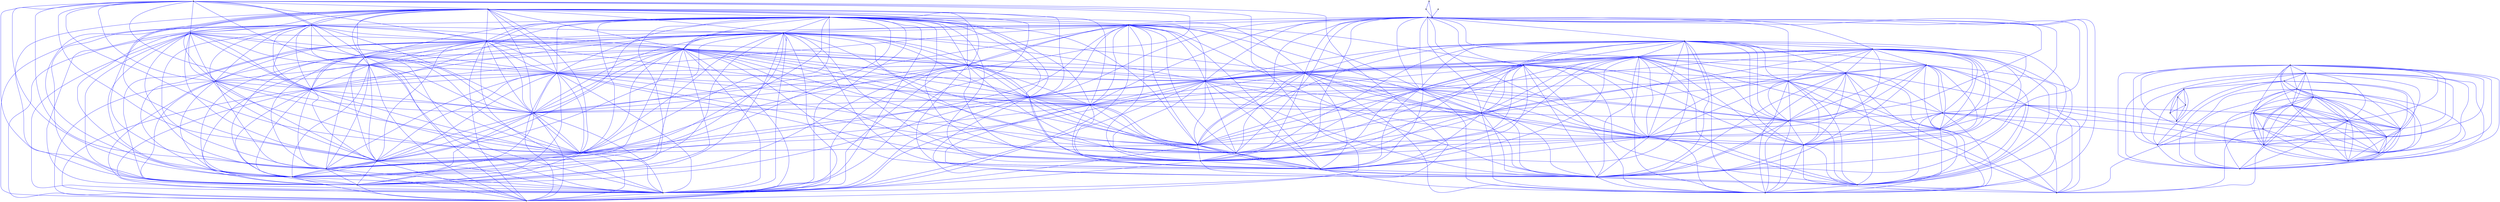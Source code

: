 strict graph PN {
node [shape=point]
edge [color=blue]
"W754083_AF728x90_S1183_Z" --  "W743208_AF160x600_S1_Z"
"W754083_AF728x90_S1183_Z" --  "W754068_AF728x90_S1183_Z"
"W754083_AF728x90_S1183_Z" --  "W766796_AF728x90_S1183_Z"
"W754083_AF728x90_S1183_Z" --  "W763103_AF728x90_S1_Z"
"W754083_AF728x90_S1183_Z" --  "W763115_AF300x250_S1_Z"
"W754083_AF728x90_S1183_Z" --  "W792771_AF300x250_S87_Z"
"W754083_AF728x90_S1183_Z" --  "W777841_AF728x90_S1183_Z"
"W754083_AF728x90_S1183_Z" --  "W776371_AF300x250_S1183_Z"
"W754083_AF728x90_S1183_Z" --  "W786783_AF728x90_S1183_Z"
"W754083_AF728x90_S1183_Z" --  "W763924_AF300x250_S65_Z"
"W754083_AF728x90_S1183_Z" --  "W790721_AF300x250_S1183_Z"
"W754083_AF728x90_S1183_Z" --  "W790275_AF300x250_S1183_Z"
"W754083_AF728x90_S1183_Z" --  "W763477_AF160x600_S1_Z"
"W754083_AF728x90_S1183_Z" --  "W790726_AF300x250_S1183_Z"
"W754083_AF728x90_S1183_Z" --  "W789851_AF728x90_S1183_Z"
"W754083_AF728x90_S1183_Z" --  "W787731_AF300x250_S1183_Z"
"W743208_AF160x600_S1_Z" --  "W796891_AF300x250_S1183_Z"
"W743208_AF160x600_S1_Z" --  "W754068_AF728x90_S1183_Z"
"W743208_AF160x600_S1_Z" --  "W793422_AF160x600_S1183_Z"
"W743208_AF160x600_S1_Z" --  "W766796_AF728x90_S1183_Z"
"W743208_AF160x600_S1_Z" --  "W763103_AF728x90_S1_Z"
"W743208_AF160x600_S1_Z" --  "W799282_AF300x250_S1183_Z"
"W743208_AF160x600_S1_Z" --  "W763115_AF300x250_S1_Z"
"W743208_AF160x600_S1_Z" --  "W755382_AF728x90_S1183_Z"
"W743208_AF160x600_S1_Z" --  "W792771_AF300x250_S87_Z"
"W743208_AF160x600_S1_Z" --  "W725952_AF728x90_S67_Z"
"W743208_AF160x600_S1_Z" --  "W777841_AF728x90_S1183_Z"
"W743208_AF160x600_S1_Z" --  "W765030_AF300x250_S1183_Z"
"W743208_AF160x600_S1_Z" --  "W791263_AF300x250_S1183_Z"
"W743208_AF160x600_S1_Z" --  "W776371_AF300x250_S1183_Z"
"W743208_AF160x600_S1_Z" --  "W786783_AF728x90_S1183_Z"
"W743208_AF160x600_S1_Z" --  "W763924_AF300x250_S65_Z"
"W743208_AF160x600_S1_Z" --  "W790721_AF300x250_S1183_Z"
"W743208_AF160x600_S1_Z" --  "W790275_AF300x250_S1183_Z"
"W743208_AF160x600_S1_Z" --  "W763477_AF160x600_S1_Z"
"W743208_AF160x600_S1_Z" --  "W790726_AF300x250_S1183_Z"
"W743208_AF160x600_S1_Z" --  "W789851_AF728x90_S1183_Z"
"W743208_AF160x600_S1_Z" --  "W787731_AF300x250_S1183_Z"
"W796891_AF300x250_S1183_Z" --  "W764210_AF728x90_S1183_Z"
"W796891_AF300x250_S1183_Z" --  "W754068_AF728x90_S1183_Z"
"W796891_AF300x250_S1183_Z" --  "W793422_AF160x600_S1183_Z"
"W796891_AF300x250_S1183_Z" --  "W763103_AF728x90_S1_Z"
"W796891_AF300x250_S1183_Z" --  "W799282_AF300x250_S1183_Z"
"W796891_AF300x250_S1183_Z" --  "W763115_AF300x250_S1_Z"
"W796891_AF300x250_S1183_Z" --  "W755382_AF728x90_S1183_Z"
"W796891_AF300x250_S1183_Z" --  "W792771_AF300x250_S87_Z"
"W796891_AF300x250_S1183_Z" --  "W725952_AF728x90_S67_Z"
"W796891_AF300x250_S1183_Z" --  "W757465_AF160x600_S1183_Z"
"W796891_AF300x250_S1183_Z" --  "W767669_AF300x250_S1183_Z"
"W796891_AF300x250_S1183_Z" --  "W765030_AF300x250_S1183_Z"
"W796891_AF300x250_S1183_Z" --  "W791263_AF300x250_S1183_Z"
"W796891_AF300x250_S1183_Z" --  "W764271_AF728x90_S83_Z"
"W796891_AF300x250_S1183_Z" --  "W776371_AF300x250_S1183_Z"
"W796891_AF300x250_S1183_Z" --  "W763097_AF728x90_S84_Z"
"W796891_AF300x250_S1183_Z" --  "W725952_AF728x90_S66_Z"
"W796891_AF300x250_S1183_Z" --  "W786783_AF728x90_S1183_Z"
"W796891_AF300x250_S1183_Z" --  "W764271_AF728x90_S81_Z"
"W796891_AF300x250_S1183_Z" --  "W763924_AF300x250_S65_Z"
"W796891_AF300x250_S1183_Z" --  "W790721_AF300x250_S1183_Z"
"W796891_AF300x250_S1183_Z" --  "W790275_AF300x250_S1183_Z"
"W796891_AF300x250_S1183_Z" --  "W763477_AF160x600_S1_Z"
"W796891_AF300x250_S1183_Z" --  "W790726_AF300x250_S1183_Z"
"W796891_AF300x250_S1183_Z" --  "W789851_AF728x90_S1183_Z"
"W796891_AF300x250_S1183_Z" --  "W787731_AF300x250_S1183_Z"
"W740024_AF300x250_S82_Z" --  "W764210_AF728x90_S1183_Z"
"W740024_AF300x250_S82_Z" --  "W801621_AF728x90_S1183_Z"
"W740024_AF300x250_S82_Z" --  "W743206_AF300x250_S272_Z"
"W740024_AF300x250_S82_Z" --  "W789109_AF160x600_S81_Z"
"W740024_AF300x250_S82_Z" --  "W793424_AF728x90_S87_Z"
"W740024_AF300x250_S82_Z" --  "W749715_AF160x600_S1183_Z"
"W740024_AF300x250_S82_Z" --  "W755382_AF728x90_S1183_Z"
"W740024_AF300x250_S82_Z" --  "W757465_AF160x600_S1183_Z"
"W740024_AF300x250_S82_Z" --  "W767669_AF300x250_S1183_Z"
"W740024_AF300x250_S82_Z" --  "W806975_AF160x600_S1183_Z"
"W740024_AF300x250_S82_Z" --  "W765030_AF300x250_S1183_Z"
"W740024_AF300x250_S82_Z" --  "W791263_AF300x250_S1183_Z"
"W740024_AF300x250_S82_Z" --  "W717866_AF160x600_S1_Z"
"W740024_AF300x250_S82_Z" --  "W705536_AF300x250_S1_Z"
"W740024_AF300x250_S82_Z" --  "W735790_AF160x600_S1183_Z"
"W740024_AF300x250_S82_Z" --  "W764271_AF728x90_S83_Z"
"W740024_AF300x250_S82_Z" --  "W763097_AF728x90_S84_Z"
"W740024_AF300x250_S82_Z" --  "W725952_AF728x90_S66_Z"
"W740024_AF300x250_S82_Z" --  "W772559_AF728x90_S1183_Z"
"W740024_AF300x250_S82_Z" --  "W764271_AF728x90_S81_Z"
"W740024_AF300x250_S82_Z" --  "W784478_AF300x250_S1183_Z"
"W740024_AF300x250_S82_Z" --  "W790019_AF728x90_S87_Z"
"W740024_AF300x250_S82_Z" --  "W783616_AF300x250_S1183_Z"
"W764210_AF728x90_S1183_Z" --  "W793422_AF160x600_S1183_Z"
"W764210_AF728x90_S1183_Z" --  "W763103_AF728x90_S1_Z"
"W764210_AF728x90_S1183_Z" --  "W793424_AF728x90_S87_Z"
"W764210_AF728x90_S1183_Z" --  "W799282_AF300x250_S1183_Z"
"W764210_AF728x90_S1183_Z" --  "W755382_AF728x90_S1183_Z"
"W764210_AF728x90_S1183_Z" --  "W725952_AF728x90_S67_Z"
"W764210_AF728x90_S1183_Z" --  "W757465_AF160x600_S1183_Z"
"W764210_AF728x90_S1183_Z" --  "W767669_AF300x250_S1183_Z"
"W764210_AF728x90_S1183_Z" --  "W806975_AF160x600_S1183_Z"
"W764210_AF728x90_S1183_Z" --  "W765030_AF300x250_S1183_Z"
"W764210_AF728x90_S1183_Z" --  "W791263_AF300x250_S1183_Z"
"W764210_AF728x90_S1183_Z" --  "W717866_AF160x600_S1_Z"
"W764210_AF728x90_S1183_Z" --  "W764271_AF728x90_S83_Z"
"W764210_AF728x90_S1183_Z" --  "W763097_AF728x90_S84_Z"
"W764210_AF728x90_S1183_Z" --  "W725952_AF728x90_S66_Z"
"W764210_AF728x90_S1183_Z" --  "W786783_AF728x90_S1183_Z"
"W764210_AF728x90_S1183_Z" --  "W764271_AF728x90_S81_Z"
"W764210_AF728x90_S1183_Z" --  "W763924_AF300x250_S65_Z"
"W764210_AF728x90_S1183_Z" --  "W784478_AF300x250_S1183_Z"
"W764210_AF728x90_S1183_Z" --  "W789851_AF728x90_S1183_Z"
"W801621_AF728x90_S1183_Z" --  "W743206_AF300x250_S272_Z"
"W801621_AF728x90_S1183_Z" --  "W789109_AF160x600_S81_Z"
"W801621_AF728x90_S1183_Z" --  "W763098_AF300x250_S1_Z"
"W801621_AF728x90_S1183_Z" --  "W793424_AF728x90_S87_Z"
"W801621_AF728x90_S1183_Z" --  "W778138_AF160x600_S1183_Z"
"W801621_AF728x90_S1183_Z" --  "W749715_AF160x600_S1183_Z"
"W801621_AF728x90_S1183_Z" --  "W757465_AF160x600_S1183_Z"
"W801621_AF728x90_S1183_Z" --  "W767669_AF300x250_S1183_Z"
"W801621_AF728x90_S1183_Z" --  "W806975_AF160x600_S1183_Z"
"W801621_AF728x90_S1183_Z" --  "W717866_AF160x600_S1_Z"
"W801621_AF728x90_S1183_Z" --  "W705536_AF300x250_S1_Z"
"W801621_AF728x90_S1183_Z" --  "W764271_AF728x90_S84_Z"
"W801621_AF728x90_S1183_Z" --  "W735790_AF160x600_S1183_Z"
"W801621_AF728x90_S1183_Z" --  "W764271_AF728x90_S83_Z"
"W801621_AF728x90_S1183_Z" --  "W763097_AF728x90_S84_Z"
"W801621_AF728x90_S1183_Z" --  "W725952_AF728x90_S66_Z"
"W801621_AF728x90_S1183_Z" --  "W772559_AF728x90_S1183_Z"
"W801621_AF728x90_S1183_Z" --  "W764271_AF728x90_S81_Z"
"W801621_AF728x90_S1183_Z" --  "W784478_AF300x250_S1183_Z"
"W801621_AF728x90_S1183_Z" --  "W790019_AF728x90_S87_Z"
"W801621_AF728x90_S1183_Z" --  "W783616_AF300x250_S1183_Z"
"W743206_AF300x250_S272_Z" --  "W789109_AF160x600_S81_Z"
"W743206_AF300x250_S272_Z" --  "W763098_AF300x250_S1_Z"
"W743206_AF300x250_S272_Z" --  "W793424_AF728x90_S87_Z"
"W743206_AF300x250_S272_Z" --  "W778138_AF160x600_S1183_Z"
"W743206_AF300x250_S272_Z" --  "W749715_AF160x600_S1183_Z"
"W743206_AF300x250_S272_Z" --  "W757465_AF160x600_S1183_Z"
"W743206_AF300x250_S272_Z" --  "W806975_AF160x600_S1183_Z"
"W743206_AF300x250_S272_Z" --  "W789641_AF300x250_S1183_Z"
"W743206_AF300x250_S272_Z" --  "W717866_AF160x600_S1_Z"
"W743206_AF300x250_S272_Z" --  "W705536_AF300x250_S1_Z"
"W743206_AF300x250_S272_Z" --  "W764271_AF728x90_S84_Z"
"W743206_AF300x250_S272_Z" --  "W735790_AF160x600_S1183_Z"
"W743206_AF300x250_S272_Z" --  "W772559_AF728x90_S1183_Z"
"W743206_AF300x250_S272_Z" --  "W784478_AF300x250_S1183_Z"
"W743206_AF300x250_S272_Z" --  "W790019_AF728x90_S87_Z"
"W743206_AF300x250_S272_Z" --  "W783616_AF300x250_S1183_Z"
"W754068_AF728x90_S1183_Z" --  "W793422_AF160x600_S1183_Z"
"W754068_AF728x90_S1183_Z" --  "W766796_AF728x90_S1183_Z"
"W754068_AF728x90_S1183_Z" --  "W763103_AF728x90_S1_Z"
"W754068_AF728x90_S1183_Z" --  "W799282_AF300x250_S1183_Z"
"W754068_AF728x90_S1183_Z" --  "W763115_AF300x250_S1_Z"
"W754068_AF728x90_S1183_Z" --  "W792771_AF300x250_S87_Z"
"W754068_AF728x90_S1183_Z" --  "W725952_AF728x90_S67_Z"
"W754068_AF728x90_S1183_Z" --  "W777841_AF728x90_S1183_Z"
"W754068_AF728x90_S1183_Z" --  "W776371_AF300x250_S1183_Z"
"W754068_AF728x90_S1183_Z" --  "W786783_AF728x90_S1183_Z"
"W754068_AF728x90_S1183_Z" --  "W763924_AF300x250_S65_Z"
"W754068_AF728x90_S1183_Z" --  "W790721_AF300x250_S1183_Z"
"W754068_AF728x90_S1183_Z" --  "W790275_AF300x250_S1183_Z"
"W754068_AF728x90_S1183_Z" --  "W763477_AF160x600_S1_Z"
"W754068_AF728x90_S1183_Z" --  "W790726_AF300x250_S1183_Z"
"W754068_AF728x90_S1183_Z" --  "W789851_AF728x90_S1183_Z"
"W754068_AF728x90_S1183_Z" --  "W787731_AF300x250_S1183_Z"
"W793422_AF160x600_S1183_Z" --  "W763103_AF728x90_S1_Z"
"W793422_AF160x600_S1183_Z" --  "W799282_AF300x250_S1183_Z"
"W793422_AF160x600_S1183_Z" --  "W763115_AF300x250_S1_Z"
"W793422_AF160x600_S1183_Z" --  "W755382_AF728x90_S1183_Z"
"W793422_AF160x600_S1183_Z" --  "W792771_AF300x250_S87_Z"
"W793422_AF160x600_S1183_Z" --  "W725952_AF728x90_S67_Z"
"W793422_AF160x600_S1183_Z" --  "W757465_AF160x600_S1183_Z"
"W793422_AF160x600_S1183_Z" --  "W767669_AF300x250_S1183_Z"
"W793422_AF160x600_S1183_Z" --  "W765030_AF300x250_S1183_Z"
"W793422_AF160x600_S1183_Z" --  "W791263_AF300x250_S1183_Z"
"W793422_AF160x600_S1183_Z" --  "W764271_AF728x90_S83_Z"
"W793422_AF160x600_S1183_Z" --  "W776371_AF300x250_S1183_Z"
"W793422_AF160x600_S1183_Z" --  "W763097_AF728x90_S84_Z"
"W793422_AF160x600_S1183_Z" --  "W725952_AF728x90_S66_Z"
"W793422_AF160x600_S1183_Z" --  "W786783_AF728x90_S1183_Z"
"W793422_AF160x600_S1183_Z" --  "W764271_AF728x90_S81_Z"
"W793422_AF160x600_S1183_Z" --  "W763924_AF300x250_S65_Z"
"W793422_AF160x600_S1183_Z" --  "W790721_AF300x250_S1183_Z"
"W793422_AF160x600_S1183_Z" --  "W790275_AF300x250_S1183_Z"
"W793422_AF160x600_S1183_Z" --  "W763477_AF160x600_S1_Z"
"W793422_AF160x600_S1183_Z" --  "W790726_AF300x250_S1183_Z"
"W793422_AF160x600_S1183_Z" --  "W789851_AF728x90_S1183_Z"
"W793422_AF160x600_S1183_Z" --  "W787731_AF300x250_S1183_Z"
"W790505_AF160x600_S87_Z" --  "W793283_AF300x250_S1183_Z"
"W790505_AF160x600_S87_Z" --  "W793079_AF728x90_S87_Z"
"W790505_AF160x600_S87_Z" --  "W762499_AF300x250_S1_Z"
"W790505_AF160x600_S87_Z" --  "W792382_AF160x600_S1183_Z"
"W790505_AF160x600_S87_Z" --  "W735792_AF728x90_S1183_Z"
"W790505_AF160x600_S87_Z" --  "W743206_AF300x250_S246_Z"
"W790505_AF160x600_S87_Z" --  "W747992_AF300x250_S1183_Z"
"W790505_AF160x600_S87_Z" --  "W781892_AF160x600_S1183_Z"
"W790505_AF160x600_S87_Z" --  "W771444_AF300x250_S87_Z"
"W790505_AF160x600_S87_Z" --  "W784477_AF300x250_S1183_Z"
"W790505_AF160x600_S87_Z" --  "W763924_AF300x250_S66_Z"
"W790505_AF160x600_S87_Z" --  "W790665_AF300x250_S1183_Z"
"W790505_AF160x600_S87_Z" --  "W782419_AF160x600_S1183_Z"
"W789109_AF160x600_S81_Z" --  "W763098_AF300x250_S1_Z"
"W789109_AF160x600_S81_Z" --  "W793424_AF728x90_S87_Z"
"W789109_AF160x600_S81_Z" --  "W778138_AF160x600_S1183_Z"
"W789109_AF160x600_S81_Z" --  "W749715_AF160x600_S1183_Z"
"W789109_AF160x600_S81_Z" --  "W757465_AF160x600_S1183_Z"
"W789109_AF160x600_S81_Z" --  "W767669_AF300x250_S1183_Z"
"W789109_AF160x600_S81_Z" --  "W806975_AF160x600_S1183_Z"
"W789109_AF160x600_S81_Z" --  "W717866_AF160x600_S1_Z"
"W789109_AF160x600_S81_Z" --  "W705536_AF300x250_S1_Z"
"W789109_AF160x600_S81_Z" --  "W764271_AF728x90_S84_Z"
"W789109_AF160x600_S81_Z" --  "W735790_AF160x600_S1183_Z"
"W789109_AF160x600_S81_Z" --  "W764271_AF728x90_S83_Z"
"W789109_AF160x600_S81_Z" --  "W763097_AF728x90_S84_Z"
"W789109_AF160x600_S81_Z" --  "W725952_AF728x90_S66_Z"
"W789109_AF160x600_S81_Z" --  "W772559_AF728x90_S1183_Z"
"W789109_AF160x600_S81_Z" --  "W764271_AF728x90_S81_Z"
"W789109_AF160x600_S81_Z" --  "W784478_AF300x250_S1183_Z"
"W789109_AF160x600_S81_Z" --  "W790019_AF728x90_S87_Z"
"W789109_AF160x600_S81_Z" --  "W783616_AF300x250_S1183_Z"
"W793283_AF300x250_S1183_Z" --  "W762498_AF300x250_S1_Z"
"W793283_AF300x250_S1183_Z" --  "W793079_AF728x90_S87_Z"
"W793283_AF300x250_S1183_Z" --  "W762499_AF300x250_S1_Z"
"W793283_AF300x250_S1183_Z" --  "W792382_AF160x600_S1183_Z"
"W793283_AF300x250_S1183_Z" --  "W803404_AF300x250_S1235_Z"
"W793283_AF300x250_S1183_Z" --  "W743206_AF300x250_S246_Z"
"W793283_AF300x250_S1183_Z" --  "W747992_AF300x250_S1183_Z"
"W793283_AF300x250_S1183_Z" --  "W781892_AF160x600_S1183_Z"
"W793283_AF300x250_S1183_Z" --  "W784477_AF300x250_S1183_Z"
"W793283_AF300x250_S1183_Z" --  "W763924_AF300x250_S66_Z"
"W793283_AF300x250_S1183_Z" --  "W790665_AF300x250_S1183_Z"
"W793283_AF300x250_S1183_Z" --  "W782419_AF160x600_S1183_Z"
"W762498_AF300x250_S1_Z" --  "W793079_AF728x90_S87_Z"
"W762498_AF300x250_S1_Z" --  "W803404_AF300x250_S1235_Z"
"W762498_AF300x250_S1_Z" --  "W747992_AF300x250_S1183_Z"
"W762498_AF300x250_S1_Z" --  "W781892_AF160x600_S1183_Z"
"W762498_AF300x250_S1_Z" --  "W784477_AF300x250_S1183_Z"
"W762498_AF300x250_S1_Z" --  "W782419_AF160x600_S1183_Z"
"W793079_AF728x90_S87_Z" --  "W762499_AF300x250_S1_Z"
"W793079_AF728x90_S87_Z" --  "W792382_AF160x600_S1183_Z"
"W793079_AF728x90_S87_Z" --  "W735792_AF728x90_S1183_Z"
"W793079_AF728x90_S87_Z" --  "W743206_AF300x250_S246_Z"
"W793079_AF728x90_S87_Z" --  "W747992_AF300x250_S1183_Z"
"W793079_AF728x90_S87_Z" --  "W781892_AF160x600_S1183_Z"
"W793079_AF728x90_S87_Z" --  "W771444_AF300x250_S87_Z"
"W793079_AF728x90_S87_Z" --  "W784477_AF300x250_S1183_Z"
"W793079_AF728x90_S87_Z" --  "W763924_AF300x250_S66_Z"
"W793079_AF728x90_S87_Z" --  "W790665_AF300x250_S1183_Z"
"W793079_AF728x90_S87_Z" --  "W782419_AF160x600_S1183_Z"
"W763098_AF300x250_S1_Z" --  "W778138_AF160x600_S1183_Z"
"W763098_AF300x250_S1_Z" --  "W762497_AF300x250_S1183_Z"
"W763098_AF300x250_S1_Z" --  "W749715_AF160x600_S1183_Z"
"W763098_AF300x250_S1_Z" --  "W789641_AF300x250_S1183_Z"
"W763098_AF300x250_S1_Z" --  "W705536_AF300x250_S1_Z"
"W763098_AF300x250_S1_Z" --  "W764271_AF728x90_S84_Z"
"W763098_AF300x250_S1_Z" --  "W735790_AF160x600_S1183_Z"
"W763098_AF300x250_S1_Z" --  "W772559_AF728x90_S1183_Z"
"W763098_AF300x250_S1_Z" --  "W784478_AF300x250_S1183_Z"
"W763098_AF300x250_S1_Z" --  "W790019_AF728x90_S87_Z"
"W763098_AF300x250_S1_Z" --  "W783616_AF300x250_S1183_Z"
"W763098_AF300x250_S1_Z" --  "W755383_AF300x250_S1183_Z"
"W766796_AF728x90_S1183_Z" --  "W763103_AF728x90_S1_Z"
"W766796_AF728x90_S1183_Z" --  "W763115_AF300x250_S1_Z"
"W766796_AF728x90_S1183_Z" --  "W792771_AF300x250_S87_Z"
"W766796_AF728x90_S1183_Z" --  "W725952_AF728x90_S67_Z"
"W766796_AF728x90_S1183_Z" --  "W777841_AF728x90_S1183_Z"
"W766796_AF728x90_S1183_Z" --  "W776371_AF300x250_S1183_Z"
"W766796_AF728x90_S1183_Z" --  "W786783_AF728x90_S1183_Z"
"W766796_AF728x90_S1183_Z" --  "W763924_AF300x250_S65_Z"
"W766796_AF728x90_S1183_Z" --  "W790721_AF300x250_S1183_Z"
"W766796_AF728x90_S1183_Z" --  "W790275_AF300x250_S1183_Z"
"W766796_AF728x90_S1183_Z" --  "W763477_AF160x600_S1_Z"
"W766796_AF728x90_S1183_Z" --  "W790726_AF300x250_S1183_Z"
"W766796_AF728x90_S1183_Z" --  "W789851_AF728x90_S1183_Z"
"W766796_AF728x90_S1183_Z" --  "W787731_AF300x250_S1183_Z"
"W763103_AF728x90_S1_Z" --  "W799282_AF300x250_S1183_Z"
"W763103_AF728x90_S1_Z" --  "W763115_AF300x250_S1_Z"
"W763103_AF728x90_S1_Z" --  "W755382_AF728x90_S1183_Z"
"W763103_AF728x90_S1_Z" --  "W792771_AF300x250_S87_Z"
"W763103_AF728x90_S1_Z" --  "W725952_AF728x90_S67_Z"
"W763103_AF728x90_S1_Z" --  "W777841_AF728x90_S1183_Z"
"W763103_AF728x90_S1_Z" --  "W765030_AF300x250_S1183_Z"
"W763103_AF728x90_S1_Z" --  "W791263_AF300x250_S1183_Z"
"W763103_AF728x90_S1_Z" --  "W776371_AF300x250_S1183_Z"
"W763103_AF728x90_S1_Z" --  "W786783_AF728x90_S1183_Z"
"W763103_AF728x90_S1_Z" --  "W763924_AF300x250_S65_Z"
"W763103_AF728x90_S1_Z" --  "W790721_AF300x250_S1183_Z"
"W763103_AF728x90_S1_Z" --  "W790275_AF300x250_S1183_Z"
"W763103_AF728x90_S1_Z" --  "W763477_AF160x600_S1_Z"
"W763103_AF728x90_S1_Z" --  "W790726_AF300x250_S1183_Z"
"W763103_AF728x90_S1_Z" --  "W789851_AF728x90_S1183_Z"
"W763103_AF728x90_S1_Z" --  "W787731_AF300x250_S1183_Z"
"W793424_AF728x90_S87_Z" --  "W749715_AF160x600_S1183_Z"
"W793424_AF728x90_S87_Z" --  "W757465_AF160x600_S1183_Z"
"W793424_AF728x90_S87_Z" --  "W767669_AF300x250_S1183_Z"
"W793424_AF728x90_S87_Z" --  "W806975_AF160x600_S1183_Z"
"W793424_AF728x90_S87_Z" --  "W765030_AF300x250_S1183_Z"
"W793424_AF728x90_S87_Z" --  "W791263_AF300x250_S1183_Z"
"W793424_AF728x90_S87_Z" --  "W717866_AF160x600_S1_Z"
"W793424_AF728x90_S87_Z" --  "W705536_AF300x250_S1_Z"
"W793424_AF728x90_S87_Z" --  "W735790_AF160x600_S1183_Z"
"W793424_AF728x90_S87_Z" --  "W764271_AF728x90_S83_Z"
"W793424_AF728x90_S87_Z" --  "W763097_AF728x90_S84_Z"
"W793424_AF728x90_S87_Z" --  "W725952_AF728x90_S66_Z"
"W793424_AF728x90_S87_Z" --  "W772559_AF728x90_S1183_Z"
"W793424_AF728x90_S87_Z" --  "W764271_AF728x90_S81_Z"
"W793424_AF728x90_S87_Z" --  "W784478_AF300x250_S1183_Z"
"W793424_AF728x90_S87_Z" --  "W790019_AF728x90_S87_Z"
"W793424_AF728x90_S87_Z" --  "W783616_AF300x250_S1183_Z"
"W799282_AF300x250_S1183_Z" --  "W763115_AF300x250_S1_Z"
"W799282_AF300x250_S1183_Z" --  "W755382_AF728x90_S1183_Z"
"W799282_AF300x250_S1183_Z" --  "W792771_AF300x250_S87_Z"
"W799282_AF300x250_S1183_Z" --  "W725952_AF728x90_S67_Z"
"W799282_AF300x250_S1183_Z" --  "W757465_AF160x600_S1183_Z"
"W799282_AF300x250_S1183_Z" --  "W767669_AF300x250_S1183_Z"
"W799282_AF300x250_S1183_Z" --  "W765030_AF300x250_S1183_Z"
"W799282_AF300x250_S1183_Z" --  "W791263_AF300x250_S1183_Z"
"W799282_AF300x250_S1183_Z" --  "W764271_AF728x90_S83_Z"
"W799282_AF300x250_S1183_Z" --  "W776371_AF300x250_S1183_Z"
"W799282_AF300x250_S1183_Z" --  "W763097_AF728x90_S84_Z"
"W799282_AF300x250_S1183_Z" --  "W725952_AF728x90_S66_Z"
"W799282_AF300x250_S1183_Z" --  "W786783_AF728x90_S1183_Z"
"W799282_AF300x250_S1183_Z" --  "W764271_AF728x90_S81_Z"
"W799282_AF300x250_S1183_Z" --  "W763924_AF300x250_S65_Z"
"W799282_AF300x250_S1183_Z" --  "W790721_AF300x250_S1183_Z"
"W799282_AF300x250_S1183_Z" --  "W790275_AF300x250_S1183_Z"
"W799282_AF300x250_S1183_Z" --  "W763477_AF160x600_S1_Z"
"W799282_AF300x250_S1183_Z" --  "W790726_AF300x250_S1183_Z"
"W799282_AF300x250_S1183_Z" --  "W789851_AF728x90_S1183_Z"
"W799282_AF300x250_S1183_Z" --  "W787731_AF300x250_S1183_Z"
"W763115_AF300x250_S1_Z" --  "W792771_AF300x250_S87_Z"
"W763115_AF300x250_S1_Z" --  "W725952_AF728x90_S67_Z"
"W763115_AF300x250_S1_Z" --  "W777841_AF728x90_S1183_Z"
"W763115_AF300x250_S1_Z" --  "W776371_AF300x250_S1183_Z"
"W763115_AF300x250_S1_Z" --  "W786783_AF728x90_S1183_Z"
"W763115_AF300x250_S1_Z" --  "W763924_AF300x250_S65_Z"
"W763115_AF300x250_S1_Z" --  "W790721_AF300x250_S1183_Z"
"W763115_AF300x250_S1_Z" --  "W790275_AF300x250_S1183_Z"
"W763115_AF300x250_S1_Z" --  "W763477_AF160x600_S1_Z"
"W763115_AF300x250_S1_Z" --  "W790726_AF300x250_S1183_Z"
"W763115_AF300x250_S1_Z" --  "W789851_AF728x90_S1183_Z"
"W763115_AF300x250_S1_Z" --  "W787731_AF300x250_S1183_Z"
"W762499_AF300x250_S1_Z" --  "W792382_AF160x600_S1183_Z"
"W762499_AF300x250_S1_Z" --  "W735792_AF728x90_S1183_Z"
"W762499_AF300x250_S1_Z" --  "W743206_AF300x250_S246_Z"
"W762499_AF300x250_S1_Z" --  "W747992_AF300x250_S1183_Z"
"W762499_AF300x250_S1_Z" --  "W754300_AF300x250_S1_Z"
"W762499_AF300x250_S1_Z" --  "W781892_AF160x600_S1183_Z"
"W762499_AF300x250_S1_Z" --  "W771444_AF300x250_S87_Z"
"W762499_AF300x250_S1_Z" --  "W763924_AF300x250_S66_Z"
"W762499_AF300x250_S1_Z" --  "W790665_AF300x250_S1183_Z"
"W762499_AF300x250_S1_Z" --  "W782419_AF160x600_S1183_Z"
"W792382_AF160x600_S1183_Z" --  "W735792_AF728x90_S1183_Z"
"W792382_AF160x600_S1183_Z" --  "W743206_AF300x250_S246_Z"
"W792382_AF160x600_S1183_Z" --  "W747992_AF300x250_S1183_Z"
"W792382_AF160x600_S1183_Z" --  "W754300_AF300x250_S1_Z"
"W792382_AF160x600_S1183_Z" --  "W781892_AF160x600_S1183_Z"
"W792382_AF160x600_S1183_Z" --  "W771444_AF300x250_S87_Z"
"W792382_AF160x600_S1183_Z" --  "W763924_AF300x250_S66_Z"
"W792382_AF160x600_S1183_Z" --  "W790665_AF300x250_S1183_Z"
"W792382_AF160x600_S1183_Z" --  "W782419_AF160x600_S1183_Z"
"W778138_AF160x600_S1183_Z" --  "W762497_AF300x250_S1183_Z"
"W778138_AF160x600_S1183_Z" --  "W749715_AF160x600_S1183_Z"
"W778138_AF160x600_S1183_Z" --  "W789641_AF300x250_S1183_Z"
"W778138_AF160x600_S1183_Z" --  "W717866_AF160x600_S1_Z"
"W778138_AF160x600_S1183_Z" --  "W705536_AF300x250_S1_Z"
"W778138_AF160x600_S1183_Z" --  "W764271_AF728x90_S84_Z"
"W778138_AF160x600_S1183_Z" --  "W735790_AF160x600_S1183_Z"
"W778138_AF160x600_S1183_Z" --  "W772559_AF728x90_S1183_Z"
"W778138_AF160x600_S1183_Z" --  "W784478_AF300x250_S1183_Z"
"W778138_AF160x600_S1183_Z" --  "W790019_AF728x90_S87_Z"
"W778138_AF160x600_S1183_Z" --  "W783616_AF300x250_S1183_Z"
"W778138_AF160x600_S1183_Z" --  "W755383_AF300x250_S1183_Z"
"W762497_AF300x250_S1183_Z" --  "W735792_AF728x90_S1183_Z"
"W762497_AF300x250_S1183_Z" --  "W789641_AF300x250_S1183_Z"
"W762497_AF300x250_S1183_Z" --  "W764271_AF728x90_S84_Z"
"W762497_AF300x250_S1183_Z" --  "W754300_AF300x250_S1_Z"
"W762497_AF300x250_S1183_Z" --  "W790019_AF728x90_S87_Z"
"W762497_AF300x250_S1183_Z" --  "W771444_AF300x250_S87_Z"
"W762497_AF300x250_S1183_Z" --  "W755383_AF300x250_S1183_Z"
"W735792_AF728x90_S1183_Z" --  "W743206_AF300x250_S246_Z"
"W735792_AF728x90_S1183_Z" --  "W747992_AF300x250_S1183_Z"
"W735792_AF728x90_S1183_Z" --  "W754300_AF300x250_S1_Z"
"W735792_AF728x90_S1183_Z" --  "W781892_AF160x600_S1183_Z"
"W735792_AF728x90_S1183_Z" --  "W771444_AF300x250_S87_Z"
"W735792_AF728x90_S1183_Z" --  "W755383_AF300x250_S1183_Z"
"W735792_AF728x90_S1183_Z" --  "W763924_AF300x250_S66_Z"
"W735792_AF728x90_S1183_Z" --  "W790665_AF300x250_S1183_Z"
"W803404_AF300x250_S1235_Z" --  "W790494_AF300x250_S66_Z"
"W803404_AF300x250_S1235_Z" --  "W775815_AF300x250_S1183_Z"
"W803404_AF300x250_S1235_Z" --  "W789639_AF300x250_S1183_Z"
"W803404_AF300x250_S1235_Z" --  "W784477_AF300x250_S1183_Z"
"W803404_AF300x250_S1235_Z" --  "W791296_AF300x250_S1183_Z"
"W749715_AF160x600_S1183_Z" --  "W806975_AF160x600_S1183_Z"
"W749715_AF160x600_S1183_Z" --  "W789641_AF300x250_S1183_Z"
"W749715_AF160x600_S1183_Z" --  "W717866_AF160x600_S1_Z"
"W749715_AF160x600_S1183_Z" --  "W705536_AF300x250_S1_Z"
"W749715_AF160x600_S1183_Z" --  "W764271_AF728x90_S84_Z"
"W749715_AF160x600_S1183_Z" --  "W735790_AF160x600_S1183_Z"
"W749715_AF160x600_S1183_Z" --  "W772559_AF728x90_S1183_Z"
"W749715_AF160x600_S1183_Z" --  "W784478_AF300x250_S1183_Z"
"W749715_AF160x600_S1183_Z" --  "W790019_AF728x90_S87_Z"
"W749715_AF160x600_S1183_Z" --  "W783616_AF300x250_S1183_Z"
"W749715_AF160x600_S1183_Z" --  "W755383_AF300x250_S1183_Z"
"W755382_AF728x90_S1183_Z" --  "W725952_AF728x90_S67_Z"
"W755382_AF728x90_S1183_Z" --  "W757465_AF160x600_S1183_Z"
"W755382_AF728x90_S1183_Z" --  "W767669_AF300x250_S1183_Z"
"W755382_AF728x90_S1183_Z" --  "W806975_AF160x600_S1183_Z"
"W755382_AF728x90_S1183_Z" --  "W765030_AF300x250_S1183_Z"
"W755382_AF728x90_S1183_Z" --  "W791263_AF300x250_S1183_Z"
"W755382_AF728x90_S1183_Z" --  "W764271_AF728x90_S83_Z"
"W755382_AF728x90_S1183_Z" --  "W763097_AF728x90_S84_Z"
"W755382_AF728x90_S1183_Z" --  "W725952_AF728x90_S66_Z"
"W755382_AF728x90_S1183_Z" --  "W786783_AF728x90_S1183_Z"
"W755382_AF728x90_S1183_Z" --  "W764271_AF728x90_S81_Z"
"W755382_AF728x90_S1183_Z" --  "W763924_AF300x250_S65_Z"
"W755382_AF728x90_S1183_Z" --  "W790726_AF300x250_S1183_Z"
"W755382_AF728x90_S1183_Z" --  "W789851_AF728x90_S1183_Z"
"W792771_AF300x250_S87_Z" --  "W725952_AF728x90_S67_Z"
"W792771_AF300x250_S87_Z" --  "W777841_AF728x90_S1183_Z"
"W792771_AF300x250_S87_Z" --  "W776371_AF300x250_S1183_Z"
"W792771_AF300x250_S87_Z" --  "W786783_AF728x90_S1183_Z"
"W792771_AF300x250_S87_Z" --  "W763924_AF300x250_S65_Z"
"W792771_AF300x250_S87_Z" --  "W790721_AF300x250_S1183_Z"
"W792771_AF300x250_S87_Z" --  "W790275_AF300x250_S1183_Z"
"W792771_AF300x250_S87_Z" --  "W763477_AF160x600_S1_Z"
"W792771_AF300x250_S87_Z" --  "W790726_AF300x250_S1183_Z"
"W792771_AF300x250_S87_Z" --  "W789851_AF728x90_S1183_Z"
"W792771_AF300x250_S87_Z" --  "W787731_AF300x250_S1183_Z"
"W725952_AF728x90_S67_Z" --  "W767669_AF300x250_S1183_Z"
"W725952_AF728x90_S67_Z" --  "W777841_AF728x90_S1183_Z"
"W725952_AF728x90_S67_Z" --  "W765030_AF300x250_S1183_Z"
"W725952_AF728x90_S67_Z" --  "W791263_AF300x250_S1183_Z"
"W725952_AF728x90_S67_Z" --  "W764271_AF728x90_S83_Z"
"W725952_AF728x90_S67_Z" --  "W776371_AF300x250_S1183_Z"
"W725952_AF728x90_S67_Z" --  "W763097_AF728x90_S84_Z"
"W725952_AF728x90_S67_Z" --  "W725952_AF728x90_S66_Z"
"W725952_AF728x90_S67_Z" --  "W786783_AF728x90_S1183_Z"
"W725952_AF728x90_S67_Z" --  "W763924_AF300x250_S65_Z"
"W725952_AF728x90_S67_Z" --  "W790721_AF300x250_S1183_Z"
"W725952_AF728x90_S67_Z" --  "W790275_AF300x250_S1183_Z"
"W725952_AF728x90_S67_Z" --  "W763477_AF160x600_S1_Z"
"W725952_AF728x90_S67_Z" --  "W790726_AF300x250_S1183_Z"
"W725952_AF728x90_S67_Z" --  "W789851_AF728x90_S1183_Z"
"W725952_AF728x90_S67_Z" --  "W787731_AF300x250_S1183_Z"
"W757465_AF160x600_S1183_Z" --  "W767669_AF300x250_S1183_Z"
"W757465_AF160x600_S1183_Z" --  "W806975_AF160x600_S1183_Z"
"W757465_AF160x600_S1183_Z" --  "W765030_AF300x250_S1183_Z"
"W757465_AF160x600_S1183_Z" --  "W791263_AF300x250_S1183_Z"
"W757465_AF160x600_S1183_Z" --  "W717866_AF160x600_S1_Z"
"W757465_AF160x600_S1183_Z" --  "W705536_AF300x250_S1_Z"
"W757465_AF160x600_S1183_Z" --  "W735790_AF160x600_S1183_Z"
"W757465_AF160x600_S1183_Z" --  "W764271_AF728x90_S83_Z"
"W757465_AF160x600_S1183_Z" --  "W763097_AF728x90_S84_Z"
"W757465_AF160x600_S1183_Z" --  "W725952_AF728x90_S66_Z"
"W757465_AF160x600_S1183_Z" --  "W764271_AF728x90_S81_Z"
"W757465_AF160x600_S1183_Z" --  "W784478_AF300x250_S1183_Z"
"W757465_AF160x600_S1183_Z" --  "W783616_AF300x250_S1183_Z"
"W767669_AF300x250_S1183_Z" --  "W806975_AF160x600_S1183_Z"
"W767669_AF300x250_S1183_Z" --  "W765030_AF300x250_S1183_Z"
"W767669_AF300x250_S1183_Z" --  "W791263_AF300x250_S1183_Z"
"W767669_AF300x250_S1183_Z" --  "W717866_AF160x600_S1_Z"
"W767669_AF300x250_S1183_Z" --  "W735790_AF160x600_S1183_Z"
"W767669_AF300x250_S1183_Z" --  "W764271_AF728x90_S83_Z"
"W767669_AF300x250_S1183_Z" --  "W763097_AF728x90_S84_Z"
"W767669_AF300x250_S1183_Z" --  "W725952_AF728x90_S66_Z"
"W767669_AF300x250_S1183_Z" --  "W764271_AF728x90_S81_Z"
"W767669_AF300x250_S1183_Z" --  "W763924_AF300x250_S65_Z"
"W767669_AF300x250_S1183_Z" --  "W784478_AF300x250_S1183_Z"
"W767669_AF300x250_S1183_Z" --  "W789851_AF728x90_S1183_Z"
"W777841_AF728x90_S1183_Z" --  "W776371_AF300x250_S1183_Z"
"W777841_AF728x90_S1183_Z" --  "W786783_AF728x90_S1183_Z"
"W777841_AF728x90_S1183_Z" --  "W763924_AF300x250_S65_Z"
"W777841_AF728x90_S1183_Z" --  "W790721_AF300x250_S1183_Z"
"W777841_AF728x90_S1183_Z" --  "W790275_AF300x250_S1183_Z"
"W777841_AF728x90_S1183_Z" --  "W763477_AF160x600_S1_Z"
"W777841_AF728x90_S1183_Z" --  "W790726_AF300x250_S1183_Z"
"W777841_AF728x90_S1183_Z" --  "W789851_AF728x90_S1183_Z"
"W777841_AF728x90_S1183_Z" --  "W787731_AF300x250_S1183_Z"
"W743206_AF300x250_S246_Z" --  "W747992_AF300x250_S1183_Z"
"W743206_AF300x250_S246_Z" --  "W754300_AF300x250_S1_Z"
"W743206_AF300x250_S246_Z" --  "W781892_AF160x600_S1183_Z"
"W743206_AF300x250_S246_Z" --  "W771444_AF300x250_S87_Z"
"W743206_AF300x250_S246_Z" --  "W763924_AF300x250_S66_Z"
"W743206_AF300x250_S246_Z" --  "W790665_AF300x250_S1183_Z"
"W743206_AF300x250_S246_Z" --  "W782419_AF160x600_S1183_Z"
"W806975_AF160x600_S1183_Z" --  "W765030_AF300x250_S1183_Z"
"W806975_AF160x600_S1183_Z" --  "W791263_AF300x250_S1183_Z"
"W806975_AF160x600_S1183_Z" --  "W717866_AF160x600_S1_Z"
"W806975_AF160x600_S1183_Z" --  "W705536_AF300x250_S1_Z"
"W806975_AF160x600_S1183_Z" --  "W735790_AF160x600_S1183_Z"
"W806975_AF160x600_S1183_Z" --  "W764271_AF728x90_S83_Z"
"W806975_AF160x600_S1183_Z" --  "W763097_AF728x90_S84_Z"
"W806975_AF160x600_S1183_Z" --  "W725952_AF728x90_S66_Z"
"W806975_AF160x600_S1183_Z" --  "W772559_AF728x90_S1183_Z"
"W806975_AF160x600_S1183_Z" --  "W764271_AF728x90_S81_Z"
"W806975_AF160x600_S1183_Z" --  "W784478_AF300x250_S1183_Z"
"W806975_AF160x600_S1183_Z" --  "W783616_AF300x250_S1183_Z"
"W765030_AF300x250_S1183_Z" --  "W791263_AF300x250_S1183_Z"
"W765030_AF300x250_S1183_Z" --  "W717866_AF160x600_S1_Z"
"W765030_AF300x250_S1183_Z" --  "W764271_AF728x90_S83_Z"
"W765030_AF300x250_S1183_Z" --  "W763097_AF728x90_S84_Z"
"W765030_AF300x250_S1183_Z" --  "W725952_AF728x90_S66_Z"
"W765030_AF300x250_S1183_Z" --  "W786783_AF728x90_S1183_Z"
"W765030_AF300x250_S1183_Z" --  "W764271_AF728x90_S81_Z"
"W765030_AF300x250_S1183_Z" --  "W763924_AF300x250_S65_Z"
"W765030_AF300x250_S1183_Z" --  "W784478_AF300x250_S1183_Z"
"W765030_AF300x250_S1183_Z" --  "W790726_AF300x250_S1183_Z"
"W765030_AF300x250_S1183_Z" --  "W789851_AF728x90_S1183_Z"
"W791263_AF300x250_S1183_Z" --  "W717866_AF160x600_S1_Z"
"W791263_AF300x250_S1183_Z" --  "W764271_AF728x90_S83_Z"
"W791263_AF300x250_S1183_Z" --  "W763097_AF728x90_S84_Z"
"W791263_AF300x250_S1183_Z" --  "W725952_AF728x90_S66_Z"
"W791263_AF300x250_S1183_Z" --  "W786783_AF728x90_S1183_Z"
"W791263_AF300x250_S1183_Z" --  "W764271_AF728x90_S81_Z"
"W791263_AF300x250_S1183_Z" --  "W763924_AF300x250_S65_Z"
"W791263_AF300x250_S1183_Z" --  "W784478_AF300x250_S1183_Z"
"W791263_AF300x250_S1183_Z" --  "W789851_AF728x90_S1183_Z"
"W789641_AF300x250_S1183_Z" --  "W705536_AF300x250_S1_Z"
"W789641_AF300x250_S1183_Z" --  "W764271_AF728x90_S84_Z"
"W789641_AF300x250_S1183_Z" --  "W772559_AF728x90_S1183_Z"
"W789641_AF300x250_S1183_Z" --  "W754300_AF300x250_S1_Z"
"W789641_AF300x250_S1183_Z" --  "W790019_AF728x90_S87_Z"
"W789641_AF300x250_S1183_Z" --  "W771444_AF300x250_S87_Z"
"W789641_AF300x250_S1183_Z" --  "W783616_AF300x250_S1183_Z"
"W789641_AF300x250_S1183_Z" --  "W755383_AF300x250_S1183_Z"
"W717866_AF160x600_S1_Z" --  "W705536_AF300x250_S1_Z"
"W717866_AF160x600_S1_Z" --  "W735790_AF160x600_S1183_Z"
"W717866_AF160x600_S1_Z" --  "W764271_AF728x90_S83_Z"
"W717866_AF160x600_S1_Z" --  "W763097_AF728x90_S84_Z"
"W717866_AF160x600_S1_Z" --  "W725952_AF728x90_S66_Z"
"W717866_AF160x600_S1_Z" --  "W772559_AF728x90_S1183_Z"
"W717866_AF160x600_S1_Z" --  "W764271_AF728x90_S81_Z"
"W717866_AF160x600_S1_Z" --  "W784478_AF300x250_S1183_Z"
"W717866_AF160x600_S1_Z" --  "W790019_AF728x90_S87_Z"
"W717866_AF160x600_S1_Z" --  "W783616_AF300x250_S1183_Z"
"W705536_AF300x250_S1_Z" --  "W764271_AF728x90_S84_Z"
"W705536_AF300x250_S1_Z" --  "W735790_AF160x600_S1183_Z"
"W705536_AF300x250_S1_Z" --  "W772559_AF728x90_S1183_Z"
"W705536_AF300x250_S1_Z" --  "W784478_AF300x250_S1183_Z"
"W705536_AF300x250_S1_Z" --  "W790019_AF728x90_S87_Z"
"W705536_AF300x250_S1_Z" --  "W783616_AF300x250_S1183_Z"
"W764271_AF728x90_S84_Z" --  "W735790_AF160x600_S1183_Z"
"W764271_AF728x90_S84_Z" --  "W772559_AF728x90_S1183_Z"
"W764271_AF728x90_S84_Z" --  "W790019_AF728x90_S87_Z"
"W764271_AF728x90_S84_Z" --  "W783616_AF300x250_S1183_Z"
"W764271_AF728x90_S84_Z" --  "W755383_AF300x250_S1183_Z"
"W735790_AF160x600_S1183_Z" --  "W764271_AF728x90_S83_Z"
"W735790_AF160x600_S1183_Z" --  "W763097_AF728x90_S84_Z"
"W735790_AF160x600_S1183_Z" --  "W725952_AF728x90_S66_Z"
"W735790_AF160x600_S1183_Z" --  "W772559_AF728x90_S1183_Z"
"W735790_AF160x600_S1183_Z" --  "W764271_AF728x90_S81_Z"
"W735790_AF160x600_S1183_Z" --  "W784478_AF300x250_S1183_Z"
"W735790_AF160x600_S1183_Z" --  "W790019_AF728x90_S87_Z"
"W735790_AF160x600_S1183_Z" --  "W783616_AF300x250_S1183_Z"
"W764271_AF728x90_S83_Z" --  "W763097_AF728x90_S84_Z"
"W764271_AF728x90_S83_Z" --  "W725952_AF728x90_S66_Z"
"W764271_AF728x90_S83_Z" --  "W764271_AF728x90_S81_Z"
"W764271_AF728x90_S83_Z" --  "W763924_AF300x250_S65_Z"
"W764271_AF728x90_S83_Z" --  "W784478_AF300x250_S1183_Z"
"W764271_AF728x90_S83_Z" --  "W789851_AF728x90_S1183_Z"
"W776371_AF300x250_S1183_Z" --  "W786783_AF728x90_S1183_Z"
"W776371_AF300x250_S1183_Z" --  "W763924_AF300x250_S65_Z"
"W776371_AF300x250_S1183_Z" --  "W790721_AF300x250_S1183_Z"
"W776371_AF300x250_S1183_Z" --  "W790275_AF300x250_S1183_Z"
"W776371_AF300x250_S1183_Z" --  "W763477_AF160x600_S1_Z"
"W776371_AF300x250_S1183_Z" --  "W790726_AF300x250_S1183_Z"
"W776371_AF300x250_S1183_Z" --  "W789851_AF728x90_S1183_Z"
"W776371_AF300x250_S1183_Z" --  "W787731_AF300x250_S1183_Z"
"W763097_AF728x90_S84_Z" --  "W725952_AF728x90_S66_Z"
"W763097_AF728x90_S84_Z" --  "W764271_AF728x90_S81_Z"
"W763097_AF728x90_S84_Z" --  "W784478_AF300x250_S1183_Z"
"W725952_AF728x90_S66_Z" --  "W764271_AF728x90_S81_Z"
"W725952_AF728x90_S66_Z" --  "W784478_AF300x250_S1183_Z"
"W725952_AF728x90_S66_Z" --  "W789851_AF728x90_S1183_Z"
"W786783_AF728x90_S1183_Z" --  "W763924_AF300x250_S65_Z"
"W786783_AF728x90_S1183_Z" --  "W790721_AF300x250_S1183_Z"
"W786783_AF728x90_S1183_Z" --  "W790275_AF300x250_S1183_Z"
"W786783_AF728x90_S1183_Z" --  "W763477_AF160x600_S1_Z"
"W786783_AF728x90_S1183_Z" --  "W790726_AF300x250_S1183_Z"
"W786783_AF728x90_S1183_Z" --  "W789851_AF728x90_S1183_Z"
"W786783_AF728x90_S1183_Z" --  "W787731_AF300x250_S1183_Z"
"W772559_AF728x90_S1183_Z" --  "W784478_AF300x250_S1183_Z"
"W772559_AF728x90_S1183_Z" --  "W790019_AF728x90_S87_Z"
"W772559_AF728x90_S1183_Z" --  "W783616_AF300x250_S1183_Z"
"W772559_AF728x90_S1183_Z" --  "W755383_AF300x250_S1183_Z"
"W743812_AF160x600_S82_Z" --  "W775816_AF300x250_S1183_Z"
"W743812_AF160x600_S82_Z" --  "W795232_AF160x600_S1183_Z"
"W764271_AF728x90_S81_Z" --  "W784478_AF300x250_S1183_Z"
"W764271_AF728x90_S81_Z" --  "W783616_AF300x250_S1183_Z"
"W763924_AF300x250_S65_Z" --  "W790721_AF300x250_S1183_Z"
"W763924_AF300x250_S65_Z" --  "W790275_AF300x250_S1183_Z"
"W763924_AF300x250_S65_Z" --  "W763477_AF160x600_S1_Z"
"W763924_AF300x250_S65_Z" --  "W790726_AF300x250_S1183_Z"
"W763924_AF300x250_S65_Z" --  "W789851_AF728x90_S1183_Z"
"W763924_AF300x250_S65_Z" --  "W787731_AF300x250_S1183_Z"
"W790494_AF300x250_S66_Z" --  "W775815_AF300x250_S1183_Z"
"W790494_AF300x250_S66_Z" --  "W789639_AF300x250_S1183_Z"
"W790494_AF300x250_S66_Z" --  "W791296_AF300x250_S1183_Z"
"W747992_AF300x250_S1183_Z" --  "W781892_AF160x600_S1183_Z"
"W747992_AF300x250_S1183_Z" --  "W784477_AF300x250_S1183_Z"
"W747992_AF300x250_S1183_Z" --  "W763924_AF300x250_S66_Z"
"W747992_AF300x250_S1183_Z" --  "W790665_AF300x250_S1183_Z"
"W747992_AF300x250_S1183_Z" --  "W782419_AF160x600_S1183_Z"
"W754300_AF300x250_S1_Z" --  "W771444_AF300x250_S87_Z"
"W754300_AF300x250_S1_Z" --  "W755383_AF300x250_S1183_Z"
"W754300_AF300x250_S1_Z" --  "W763924_AF300x250_S66_Z"
"W754300_AF300x250_S1_Z" --  "W790665_AF300x250_S1183_Z"
"W784478_AF300x250_S1183_Z" --  "W790019_AF728x90_S87_Z"
"W784478_AF300x250_S1183_Z" --  "W783616_AF300x250_S1183_Z"
"W789516_AF300x250_S1183_Z" --  "W795232_AF160x600_S1183_Z"
"W790721_AF300x250_S1183_Z" --  "W790275_AF300x250_S1183_Z"
"W790721_AF300x250_S1183_Z" --  "W763477_AF160x600_S1_Z"
"W790721_AF300x250_S1183_Z" --  "W790726_AF300x250_S1183_Z"
"W790721_AF300x250_S1183_Z" --  "W789851_AF728x90_S1183_Z"
"W790721_AF300x250_S1183_Z" --  "W787731_AF300x250_S1183_Z"
"W790275_AF300x250_S1183_Z" --  "W763477_AF160x600_S1_Z"
"W790275_AF300x250_S1183_Z" --  "W790726_AF300x250_S1183_Z"
"W790275_AF300x250_S1183_Z" --  "W789851_AF728x90_S1183_Z"
"W790275_AF300x250_S1183_Z" --  "W787731_AF300x250_S1183_Z"
"W763477_AF160x600_S1_Z" --  "W790726_AF300x250_S1183_Z"
"W763477_AF160x600_S1_Z" --  "W789851_AF728x90_S1183_Z"
"W763477_AF160x600_S1_Z" --  "W787731_AF300x250_S1183_Z"
"W775815_AF300x250_S1183_Z" --  "W789639_AF300x250_S1183_Z"
"W775815_AF300x250_S1183_Z" --  "W791296_AF300x250_S1183_Z"
"W790726_AF300x250_S1183_Z" --  "W789851_AF728x90_S1183_Z"
"W790726_AF300x250_S1183_Z" --  "W787731_AF300x250_S1183_Z"
"W781892_AF160x600_S1183_Z" --  "W771444_AF300x250_S87_Z"
"W781892_AF160x600_S1183_Z" --  "W784477_AF300x250_S1183_Z"
"W781892_AF160x600_S1183_Z" --  "W763924_AF300x250_S66_Z"
"W781892_AF160x600_S1183_Z" --  "W790665_AF300x250_S1183_Z"
"W781892_AF160x600_S1183_Z" --  "W782419_AF160x600_S1183_Z"
"W790019_AF728x90_S87_Z" --  "W783616_AF300x250_S1183_Z"
"W790019_AF728x90_S87_Z" --  "W755383_AF300x250_S1183_Z"
"W789851_AF728x90_S1183_Z" --  "W787731_AF300x250_S1183_Z"
"W771444_AF300x250_S87_Z" --  "W755383_AF300x250_S1183_Z"
"W771444_AF300x250_S87_Z" --  "W763924_AF300x250_S66_Z"
"W771444_AF300x250_S87_Z" --  "W790665_AF300x250_S1183_Z"
"W789639_AF300x250_S1183_Z" --  "W791296_AF300x250_S1183_Z"
"W775816_AF300x250_S1183_Z" --  "W795232_AF160x600_S1183_Z"
"W784477_AF300x250_S1183_Z" --  "W782419_AF160x600_S1183_Z"
"W763924_AF300x250_S66_Z" --  "W790665_AF300x250_S1183_Z"
"W763924_AF300x250_S66_Z" --  "W782419_AF160x600_S1183_Z"
"W790665_AF300x250_S1183_Z" --  "W782419_AF160x600_S1183_Z"
}
